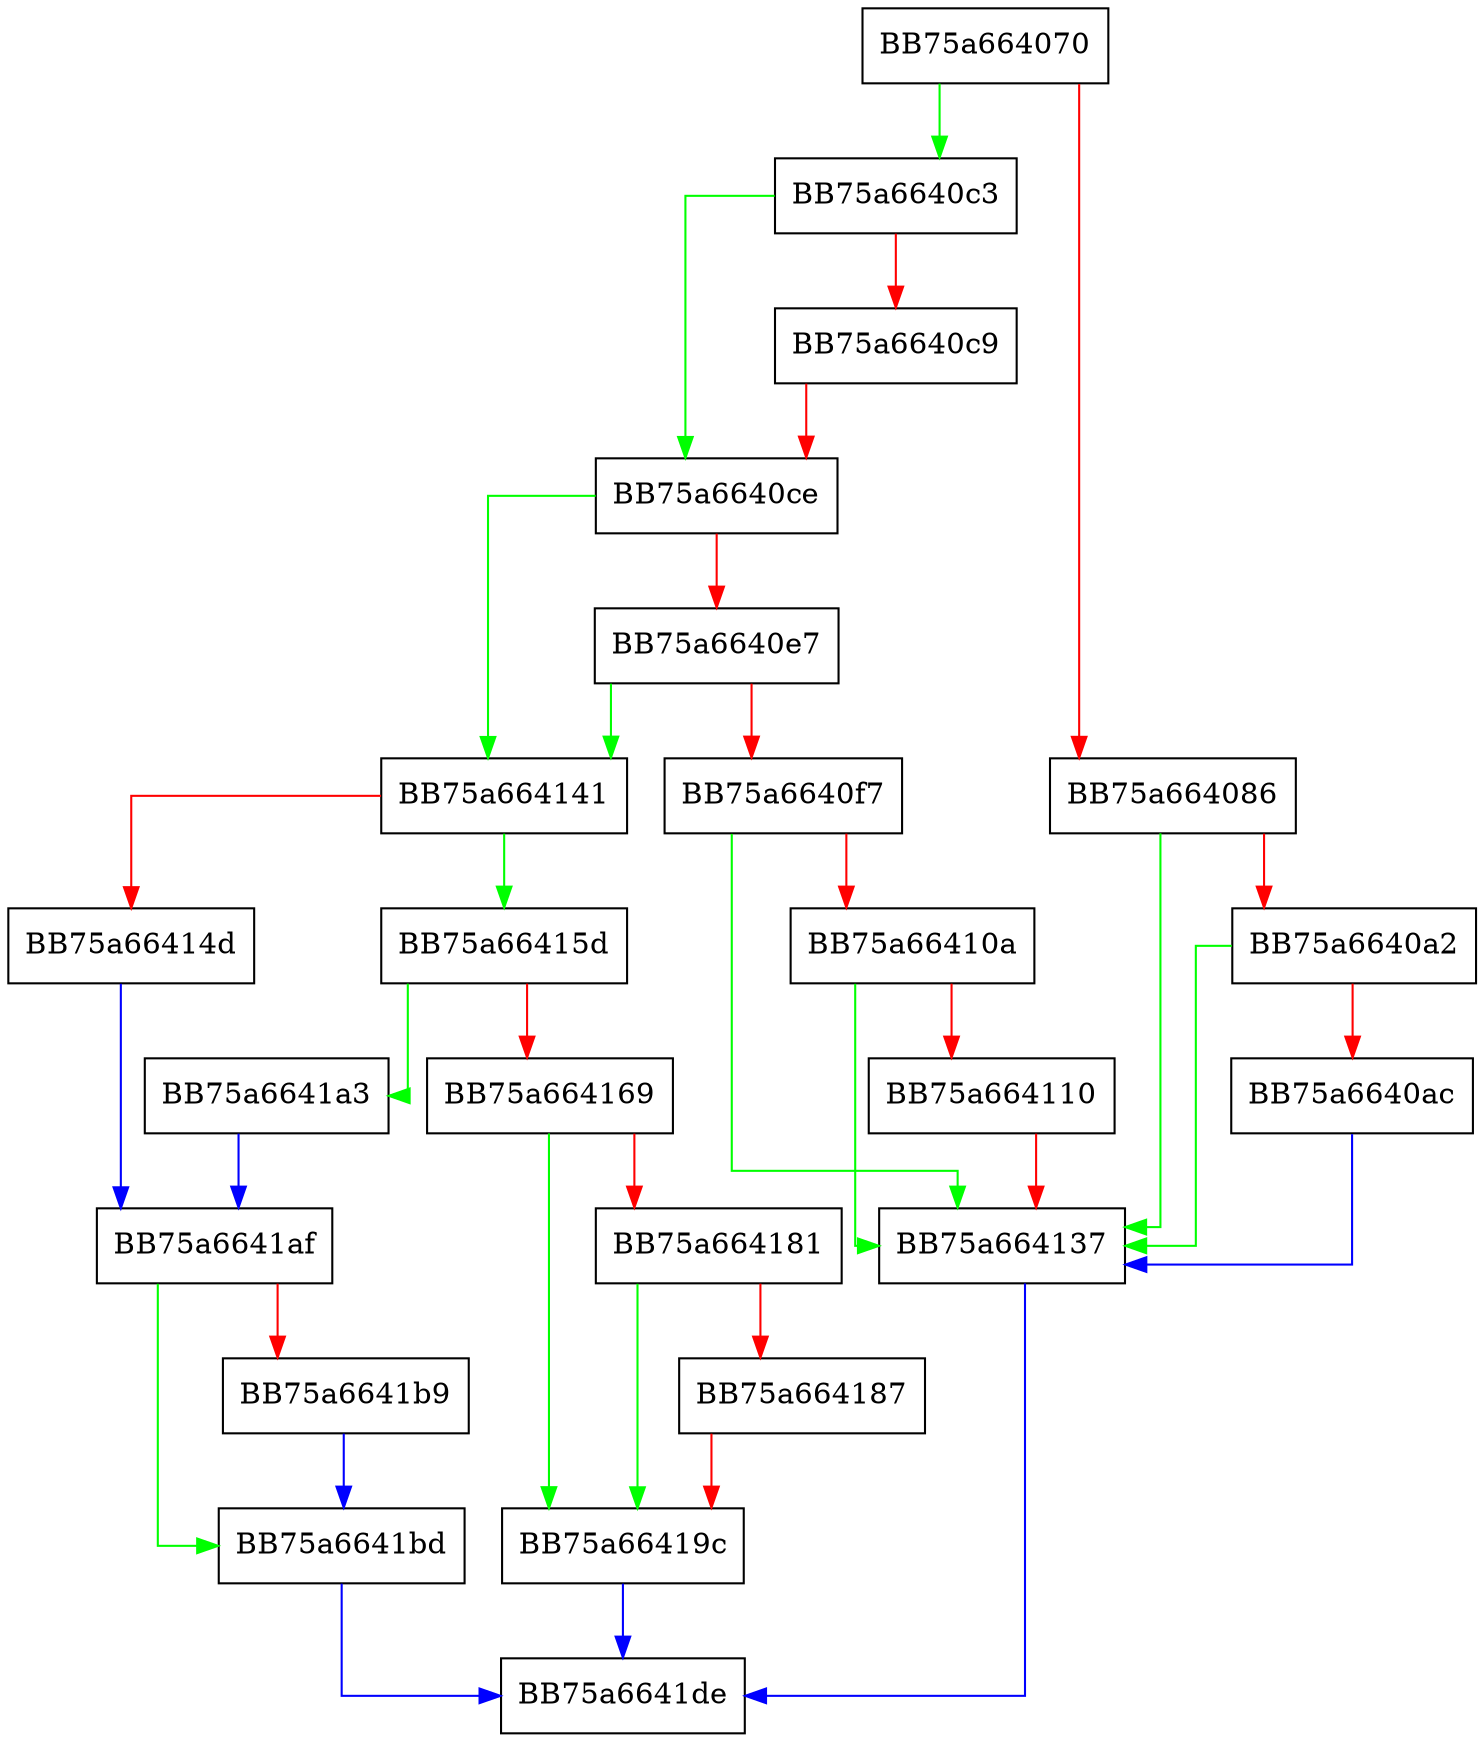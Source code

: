 digraph FillCacheAddData {
  node [shape="box"];
  graph [splines=ortho];
  BB75a664070 -> BB75a6640c3 [color="green"];
  BB75a664070 -> BB75a664086 [color="red"];
  BB75a664086 -> BB75a664137 [color="green"];
  BB75a664086 -> BB75a6640a2 [color="red"];
  BB75a6640a2 -> BB75a664137 [color="green"];
  BB75a6640a2 -> BB75a6640ac [color="red"];
  BB75a6640ac -> BB75a664137 [color="blue"];
  BB75a6640c3 -> BB75a6640ce [color="green"];
  BB75a6640c3 -> BB75a6640c9 [color="red"];
  BB75a6640c9 -> BB75a6640ce [color="red"];
  BB75a6640ce -> BB75a664141 [color="green"];
  BB75a6640ce -> BB75a6640e7 [color="red"];
  BB75a6640e7 -> BB75a664141 [color="green"];
  BB75a6640e7 -> BB75a6640f7 [color="red"];
  BB75a6640f7 -> BB75a664137 [color="green"];
  BB75a6640f7 -> BB75a66410a [color="red"];
  BB75a66410a -> BB75a664137 [color="green"];
  BB75a66410a -> BB75a664110 [color="red"];
  BB75a664110 -> BB75a664137 [color="red"];
  BB75a664137 -> BB75a6641de [color="blue"];
  BB75a664141 -> BB75a66415d [color="green"];
  BB75a664141 -> BB75a66414d [color="red"];
  BB75a66414d -> BB75a6641af [color="blue"];
  BB75a66415d -> BB75a6641a3 [color="green"];
  BB75a66415d -> BB75a664169 [color="red"];
  BB75a664169 -> BB75a66419c [color="green"];
  BB75a664169 -> BB75a664181 [color="red"];
  BB75a664181 -> BB75a66419c [color="green"];
  BB75a664181 -> BB75a664187 [color="red"];
  BB75a664187 -> BB75a66419c [color="red"];
  BB75a66419c -> BB75a6641de [color="blue"];
  BB75a6641a3 -> BB75a6641af [color="blue"];
  BB75a6641af -> BB75a6641bd [color="green"];
  BB75a6641af -> BB75a6641b9 [color="red"];
  BB75a6641b9 -> BB75a6641bd [color="blue"];
  BB75a6641bd -> BB75a6641de [color="blue"];
}